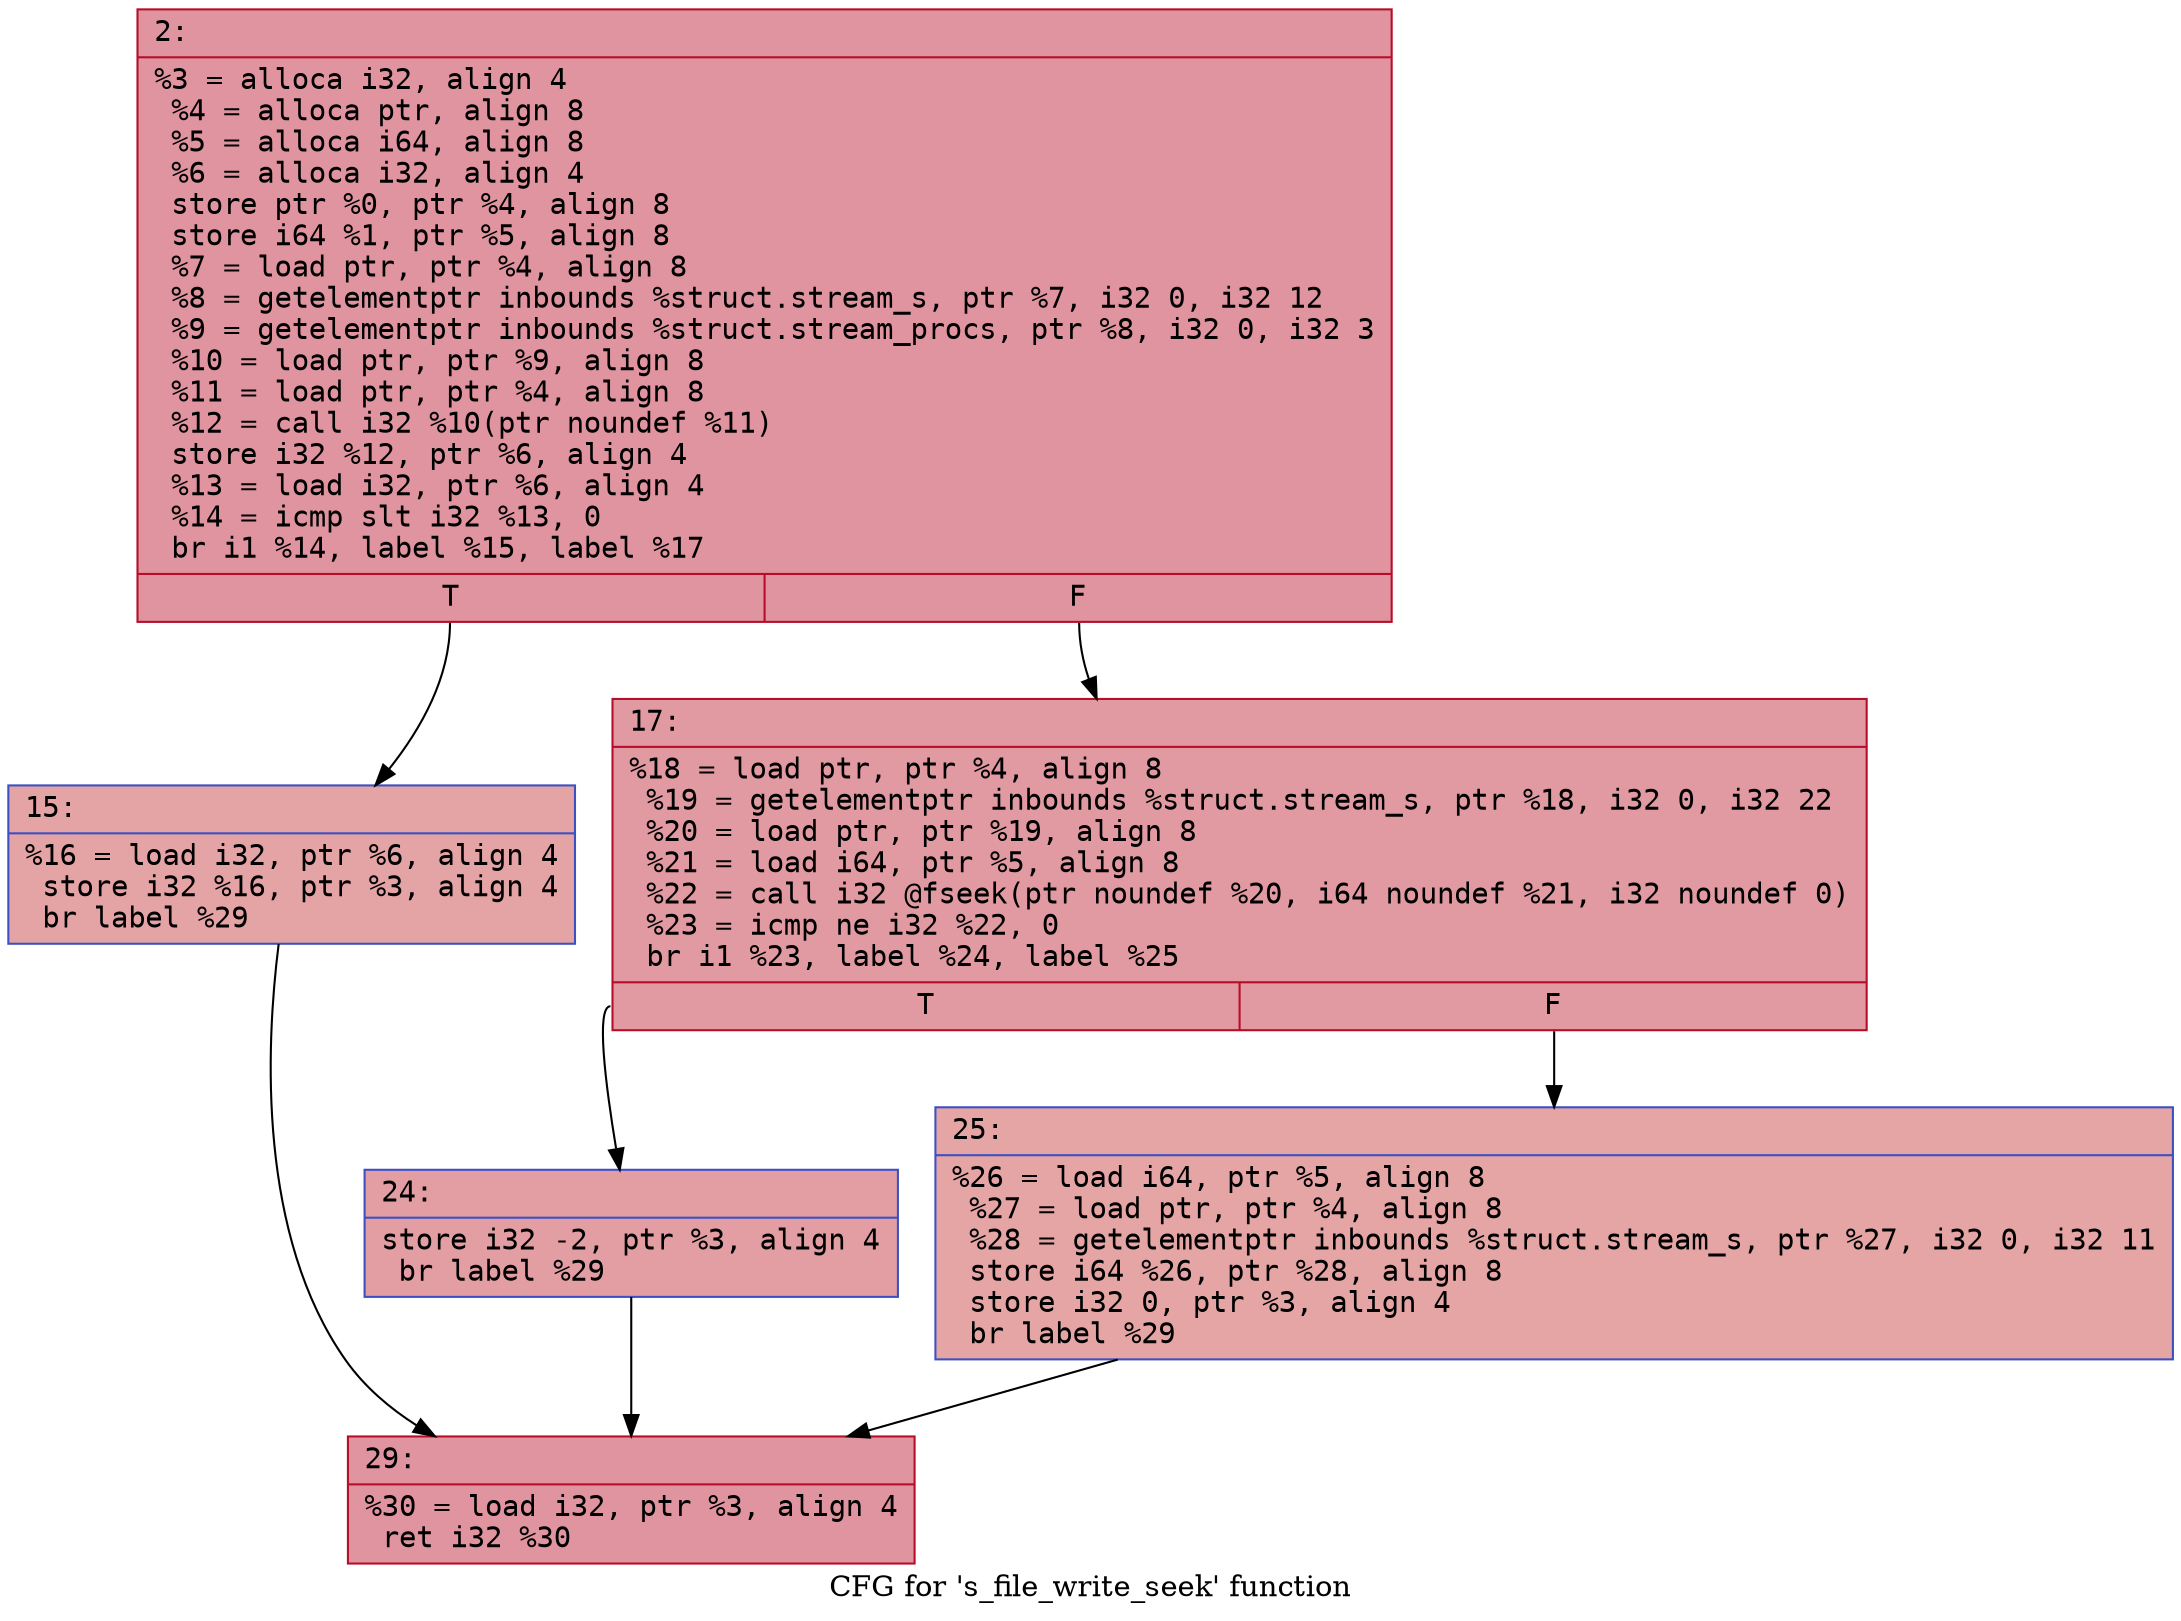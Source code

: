 digraph "CFG for 's_file_write_seek' function" {
	label="CFG for 's_file_write_seek' function";

	Node0x6000009a74d0 [shape=record,color="#b70d28ff", style=filled, fillcolor="#b70d2870" fontname="Courier",label="{2:\l|  %3 = alloca i32, align 4\l  %4 = alloca ptr, align 8\l  %5 = alloca i64, align 8\l  %6 = alloca i32, align 4\l  store ptr %0, ptr %4, align 8\l  store i64 %1, ptr %5, align 8\l  %7 = load ptr, ptr %4, align 8\l  %8 = getelementptr inbounds %struct.stream_s, ptr %7, i32 0, i32 12\l  %9 = getelementptr inbounds %struct.stream_procs, ptr %8, i32 0, i32 3\l  %10 = load ptr, ptr %9, align 8\l  %11 = load ptr, ptr %4, align 8\l  %12 = call i32 %10(ptr noundef %11)\l  store i32 %12, ptr %6, align 4\l  %13 = load i32, ptr %6, align 4\l  %14 = icmp slt i32 %13, 0\l  br i1 %14, label %15, label %17\l|{<s0>T|<s1>F}}"];
	Node0x6000009a74d0:s0 -> Node0x6000009a7520[tooltip="2 -> 15\nProbability 37.50%" ];
	Node0x6000009a74d0:s1 -> Node0x6000009a7570[tooltip="2 -> 17\nProbability 62.50%" ];
	Node0x6000009a7520 [shape=record,color="#3d50c3ff", style=filled, fillcolor="#c32e3170" fontname="Courier",label="{15:\l|  %16 = load i32, ptr %6, align 4\l  store i32 %16, ptr %3, align 4\l  br label %29\l}"];
	Node0x6000009a7520 -> Node0x6000009a7660[tooltip="15 -> 29\nProbability 100.00%" ];
	Node0x6000009a7570 [shape=record,color="#b70d28ff", style=filled, fillcolor="#bb1b2c70" fontname="Courier",label="{17:\l|  %18 = load ptr, ptr %4, align 8\l  %19 = getelementptr inbounds %struct.stream_s, ptr %18, i32 0, i32 22\l  %20 = load ptr, ptr %19, align 8\l  %21 = load i64, ptr %5, align 8\l  %22 = call i32 @fseek(ptr noundef %20, i64 noundef %21, i32 noundef 0)\l  %23 = icmp ne i32 %22, 0\l  br i1 %23, label %24, label %25\l|{<s0>T|<s1>F}}"];
	Node0x6000009a7570:s0 -> Node0x6000009a75c0[tooltip="17 -> 24\nProbability 62.50%" ];
	Node0x6000009a7570:s1 -> Node0x6000009a7610[tooltip="17 -> 25\nProbability 37.50%" ];
	Node0x6000009a75c0 [shape=record,color="#3d50c3ff", style=filled, fillcolor="#be242e70" fontname="Courier",label="{24:\l|  store i32 -2, ptr %3, align 4\l  br label %29\l}"];
	Node0x6000009a75c0 -> Node0x6000009a7660[tooltip="24 -> 29\nProbability 100.00%" ];
	Node0x6000009a7610 [shape=record,color="#3d50c3ff", style=filled, fillcolor="#c5333470" fontname="Courier",label="{25:\l|  %26 = load i64, ptr %5, align 8\l  %27 = load ptr, ptr %4, align 8\l  %28 = getelementptr inbounds %struct.stream_s, ptr %27, i32 0, i32 11\l  store i64 %26, ptr %28, align 8\l  store i32 0, ptr %3, align 4\l  br label %29\l}"];
	Node0x6000009a7610 -> Node0x6000009a7660[tooltip="25 -> 29\nProbability 100.00%" ];
	Node0x6000009a7660 [shape=record,color="#b70d28ff", style=filled, fillcolor="#b70d2870" fontname="Courier",label="{29:\l|  %30 = load i32, ptr %3, align 4\l  ret i32 %30\l}"];
}
